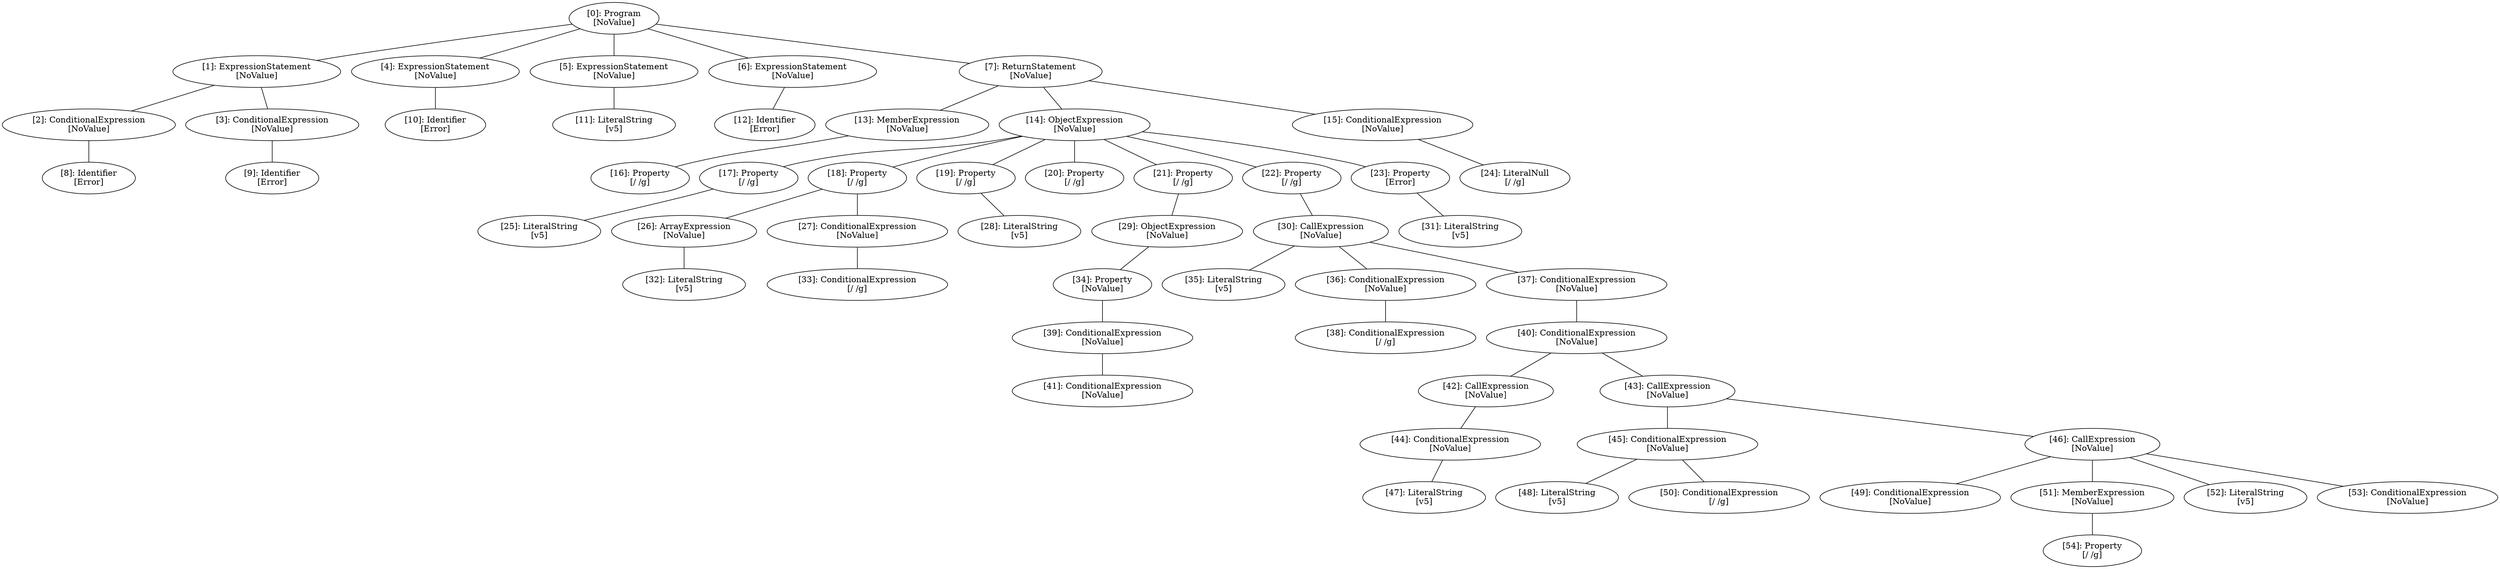 // Result
graph {
	0 [label="[0]: Program
[NoValue]"]
	1 [label="[1]: ExpressionStatement
[NoValue]"]
	2 [label="[2]: ConditionalExpression
[NoValue]"]
	3 [label="[3]: ConditionalExpression
[NoValue]"]
	4 [label="[4]: ExpressionStatement
[NoValue]"]
	5 [label="[5]: ExpressionStatement
[NoValue]"]
	6 [label="[6]: ExpressionStatement
[NoValue]"]
	7 [label="[7]: ReturnStatement
[NoValue]"]
	8 [label="[8]: Identifier
[Error]"]
	9 [label="[9]: Identifier
[Error]"]
	10 [label="[10]: Identifier
[Error]"]
	11 [label="[11]: LiteralString
[v5]"]
	12 [label="[12]: Identifier
[Error]"]
	13 [label="[13]: MemberExpression
[NoValue]"]
	14 [label="[14]: ObjectExpression
[NoValue]"]
	15 [label="[15]: ConditionalExpression
[NoValue]"]
	16 [label="[16]: Property
[/ /g]"]
	17 [label="[17]: Property
[/ /g]"]
	18 [label="[18]: Property
[/ /g]"]
	19 [label="[19]: Property
[/ /g]"]
	20 [label="[20]: Property
[/ /g]"]
	21 [label="[21]: Property
[/ /g]"]
	22 [label="[22]: Property
[/ /g]"]
	23 [label="[23]: Property
[Error]"]
	24 [label="[24]: LiteralNull
[/ /g]"]
	25 [label="[25]: LiteralString
[v5]"]
	26 [label="[26]: ArrayExpression
[NoValue]"]
	27 [label="[27]: ConditionalExpression
[NoValue]"]
	28 [label="[28]: LiteralString
[v5]"]
	29 [label="[29]: ObjectExpression
[NoValue]"]
	30 [label="[30]: CallExpression
[NoValue]"]
	31 [label="[31]: LiteralString
[v5]"]
	32 [label="[32]: LiteralString
[v5]"]
	33 [label="[33]: ConditionalExpression
[/ /g]"]
	34 [label="[34]: Property
[NoValue]"]
	35 [label="[35]: LiteralString
[v5]"]
	36 [label="[36]: ConditionalExpression
[NoValue]"]
	37 [label="[37]: ConditionalExpression
[NoValue]"]
	38 [label="[38]: ConditionalExpression
[/ /g]"]
	39 [label="[39]: ConditionalExpression
[NoValue]"]
	40 [label="[40]: ConditionalExpression
[NoValue]"]
	41 [label="[41]: ConditionalExpression
[NoValue]"]
	42 [label="[42]: CallExpression
[NoValue]"]
	43 [label="[43]: CallExpression
[NoValue]"]
	44 [label="[44]: ConditionalExpression
[NoValue]"]
	45 [label="[45]: ConditionalExpression
[NoValue]"]
	46 [label="[46]: CallExpression
[NoValue]"]
	47 [label="[47]: LiteralString
[v5]"]
	48 [label="[48]: LiteralString
[v5]"]
	49 [label="[49]: ConditionalExpression
[NoValue]"]
	50 [label="[50]: ConditionalExpression
[/ /g]"]
	51 [label="[51]: MemberExpression
[NoValue]"]
	52 [label="[52]: LiteralString
[v5]"]
	53 [label="[53]: ConditionalExpression
[NoValue]"]
	54 [label="[54]: Property
[/ /g]"]
	0 -- 1
	0 -- 4
	0 -- 5
	0 -- 6
	0 -- 7
	1 -- 2
	1 -- 3
	2 -- 8
	3 -- 9
	4 -- 10
	5 -- 11
	6 -- 12
	7 -- 13
	7 -- 14
	7 -- 15
	13 -- 16
	14 -- 17
	14 -- 18
	14 -- 19
	14 -- 20
	14 -- 21
	14 -- 22
	14 -- 23
	15 -- 24
	17 -- 25
	18 -- 26
	18 -- 27
	19 -- 28
	21 -- 29
	22 -- 30
	23 -- 31
	26 -- 32
	27 -- 33
	29 -- 34
	30 -- 35
	30 -- 36
	30 -- 37
	34 -- 39
	36 -- 38
	37 -- 40
	39 -- 41
	40 -- 42
	40 -- 43
	42 -- 44
	43 -- 45
	43 -- 46
	44 -- 47
	45 -- 48
	45 -- 50
	46 -- 49
	46 -- 51
	46 -- 52
	46 -- 53
	51 -- 54
}
